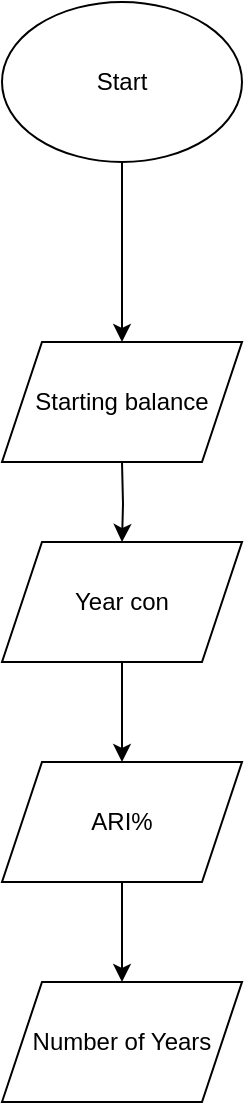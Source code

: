 <mxfile version="13.7.3" type="github">
  <diagram id="q1sX0XHCinENVLS0Z8PO" name="Page-1">
    <mxGraphModel dx="1888" dy="1648" grid="1" gridSize="10" guides="1" tooltips="1" connect="1" arrows="1" fold="1" page="1" pageScale="1" pageWidth="850" pageHeight="1100" math="0" shadow="0">
      <root>
        <mxCell id="0" />
        <mxCell id="1" parent="0" />
        <mxCell id="fMQO-DUGGEPsRweQEfmz-5" value="" style="edgeStyle=orthogonalEdgeStyle;rounded=0;orthogonalLoop=1;jettySize=auto;html=1;" parent="1" source="fMQO-DUGGEPsRweQEfmz-3" edge="1">
          <mxGeometry relative="1" as="geometry">
            <mxPoint x="-720" y="-930" as="targetPoint" />
          </mxGeometry>
        </mxCell>
        <mxCell id="fMQO-DUGGEPsRweQEfmz-3" value="Start" style="ellipse;whiteSpace=wrap;html=1;" parent="1" vertex="1">
          <mxGeometry x="-780" y="-1100" width="120" height="80" as="geometry" />
        </mxCell>
        <mxCell id="UCcUYj3M6VC5iTICgqAa-2" value="" style="edgeStyle=orthogonalEdgeStyle;rounded=0;orthogonalLoop=1;jettySize=auto;html=1;" edge="1" parent="1" target="UCcUYj3M6VC5iTICgqAa-1">
          <mxGeometry relative="1" as="geometry">
            <mxPoint x="-720" y="-870" as="sourcePoint" />
          </mxGeometry>
        </mxCell>
        <mxCell id="UCcUYj3M6VC5iTICgqAa-5" value="" style="edgeStyle=orthogonalEdgeStyle;rounded=0;orthogonalLoop=1;jettySize=auto;html=1;" edge="1" parent="1" source="UCcUYj3M6VC5iTICgqAa-1" target="UCcUYj3M6VC5iTICgqAa-6">
          <mxGeometry relative="1" as="geometry">
            <mxPoint x="-720" y="-690" as="targetPoint" />
          </mxGeometry>
        </mxCell>
        <mxCell id="UCcUYj3M6VC5iTICgqAa-1" value="Year con" style="shape=parallelogram;perimeter=parallelogramPerimeter;whiteSpace=wrap;html=1;fixedSize=1;" vertex="1" parent="1">
          <mxGeometry x="-780" y="-830" width="120" height="60" as="geometry" />
        </mxCell>
        <mxCell id="UCcUYj3M6VC5iTICgqAa-3" value="Starting balance" style="shape=parallelogram;perimeter=parallelogramPerimeter;whiteSpace=wrap;html=1;fixedSize=1;" vertex="1" parent="1">
          <mxGeometry x="-780" y="-930" width="120" height="60" as="geometry" />
        </mxCell>
        <mxCell id="UCcUYj3M6VC5iTICgqAa-11" value="" style="edgeStyle=orthogonalEdgeStyle;rounded=0;orthogonalLoop=1;jettySize=auto;html=1;" edge="1" parent="1" source="UCcUYj3M6VC5iTICgqAa-6" target="UCcUYj3M6VC5iTICgqAa-10">
          <mxGeometry relative="1" as="geometry" />
        </mxCell>
        <mxCell id="UCcUYj3M6VC5iTICgqAa-6" value="ARI%" style="shape=parallelogram;perimeter=parallelogramPerimeter;whiteSpace=wrap;html=1;fixedSize=1;" vertex="1" parent="1">
          <mxGeometry x="-780" y="-720" width="120" height="60" as="geometry" />
        </mxCell>
        <mxCell id="UCcUYj3M6VC5iTICgqAa-10" value="Number of Years" style="shape=parallelogram;perimeter=parallelogramPerimeter;whiteSpace=wrap;html=1;fixedSize=1;" vertex="1" parent="1">
          <mxGeometry x="-780" y="-610" width="120" height="60" as="geometry" />
        </mxCell>
      </root>
    </mxGraphModel>
  </diagram>
</mxfile>
